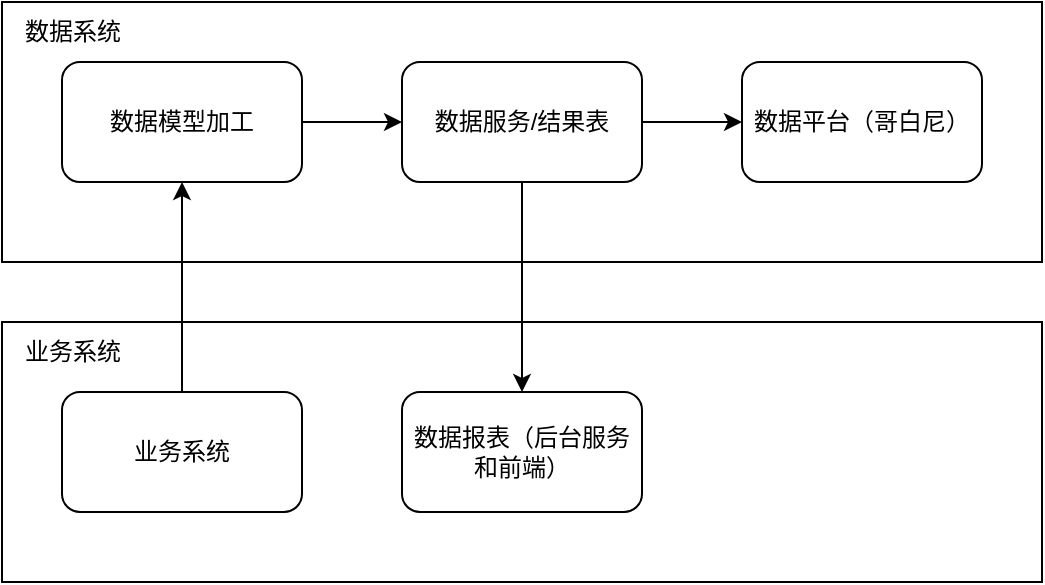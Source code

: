 <mxfile version="20.5.3" type="github">
  <diagram id="TB_K_AGvllYnyC8HxSmo" name="第 1 页">
    <mxGraphModel dx="1234" dy="793" grid="1" gridSize="10" guides="1" tooltips="1" connect="1" arrows="1" fold="1" page="1" pageScale="1" pageWidth="827" pageHeight="1169" math="0" shadow="0">
      <root>
        <mxCell id="0" />
        <mxCell id="1" parent="0" />
        <mxCell id="DrNjD4gOXLxfUnEnVHbH-1" value="" style="rounded=0;whiteSpace=wrap;html=1;" vertex="1" parent="1">
          <mxGeometry x="130" y="400" width="520" height="130" as="geometry" />
        </mxCell>
        <mxCell id="DrNjD4gOXLxfUnEnVHbH-2" value="" style="rounded=0;whiteSpace=wrap;html=1;" vertex="1" parent="1">
          <mxGeometry x="130" y="240" width="520" height="130" as="geometry" />
        </mxCell>
        <mxCell id="DrNjD4gOXLxfUnEnVHbH-3" value="数据系统" style="text;html=1;align=center;verticalAlign=middle;resizable=0;points=[];autosize=1;strokeColor=none;fillColor=none;" vertex="1" parent="1">
          <mxGeometry x="130" y="240" width="70" height="30" as="geometry" />
        </mxCell>
        <mxCell id="DrNjD4gOXLxfUnEnVHbH-4" value="业务系统" style="text;html=1;align=center;verticalAlign=middle;resizable=0;points=[];autosize=1;strokeColor=none;fillColor=none;" vertex="1" parent="1">
          <mxGeometry x="130" y="400" width="70" height="30" as="geometry" />
        </mxCell>
        <mxCell id="DrNjD4gOXLxfUnEnVHbH-14" value="" style="edgeStyle=orthogonalEdgeStyle;rounded=0;orthogonalLoop=1;jettySize=auto;html=1;" edge="1" parent="1" source="DrNjD4gOXLxfUnEnVHbH-5" target="DrNjD4gOXLxfUnEnVHbH-6">
          <mxGeometry relative="1" as="geometry" />
        </mxCell>
        <mxCell id="DrNjD4gOXLxfUnEnVHbH-5" value="业务系统" style="rounded=1;whiteSpace=wrap;html=1;" vertex="1" parent="1">
          <mxGeometry x="160" y="435" width="120" height="60" as="geometry" />
        </mxCell>
        <mxCell id="DrNjD4gOXLxfUnEnVHbH-10" value="" style="edgeStyle=orthogonalEdgeStyle;rounded=0;orthogonalLoop=1;jettySize=auto;html=1;" edge="1" parent="1" source="DrNjD4gOXLxfUnEnVHbH-6" target="DrNjD4gOXLxfUnEnVHbH-7">
          <mxGeometry relative="1" as="geometry" />
        </mxCell>
        <mxCell id="DrNjD4gOXLxfUnEnVHbH-6" value="数据模型加工" style="rounded=1;whiteSpace=wrap;html=1;" vertex="1" parent="1">
          <mxGeometry x="160" y="270" width="120" height="60" as="geometry" />
        </mxCell>
        <mxCell id="DrNjD4gOXLxfUnEnVHbH-9" value="" style="edgeStyle=orthogonalEdgeStyle;rounded=0;orthogonalLoop=1;jettySize=auto;html=1;" edge="1" parent="1" source="DrNjD4gOXLxfUnEnVHbH-7" target="DrNjD4gOXLxfUnEnVHbH-8">
          <mxGeometry relative="1" as="geometry" />
        </mxCell>
        <mxCell id="DrNjD4gOXLxfUnEnVHbH-13" value="" style="edgeStyle=orthogonalEdgeStyle;rounded=0;orthogonalLoop=1;jettySize=auto;html=1;" edge="1" parent="1" source="DrNjD4gOXLxfUnEnVHbH-7" target="DrNjD4gOXLxfUnEnVHbH-12">
          <mxGeometry relative="1" as="geometry" />
        </mxCell>
        <mxCell id="DrNjD4gOXLxfUnEnVHbH-7" value="数据服务/结果表" style="rounded=1;whiteSpace=wrap;html=1;" vertex="1" parent="1">
          <mxGeometry x="330" y="270" width="120" height="60" as="geometry" />
        </mxCell>
        <mxCell id="DrNjD4gOXLxfUnEnVHbH-8" value="数据平台（哥白尼）" style="whiteSpace=wrap;html=1;rounded=1;" vertex="1" parent="1">
          <mxGeometry x="500" y="270" width="120" height="60" as="geometry" />
        </mxCell>
        <mxCell id="DrNjD4gOXLxfUnEnVHbH-12" value="数据报表（后台服务和前端）" style="rounded=1;whiteSpace=wrap;html=1;" vertex="1" parent="1">
          <mxGeometry x="330" y="435" width="120" height="60" as="geometry" />
        </mxCell>
      </root>
    </mxGraphModel>
  </diagram>
</mxfile>
